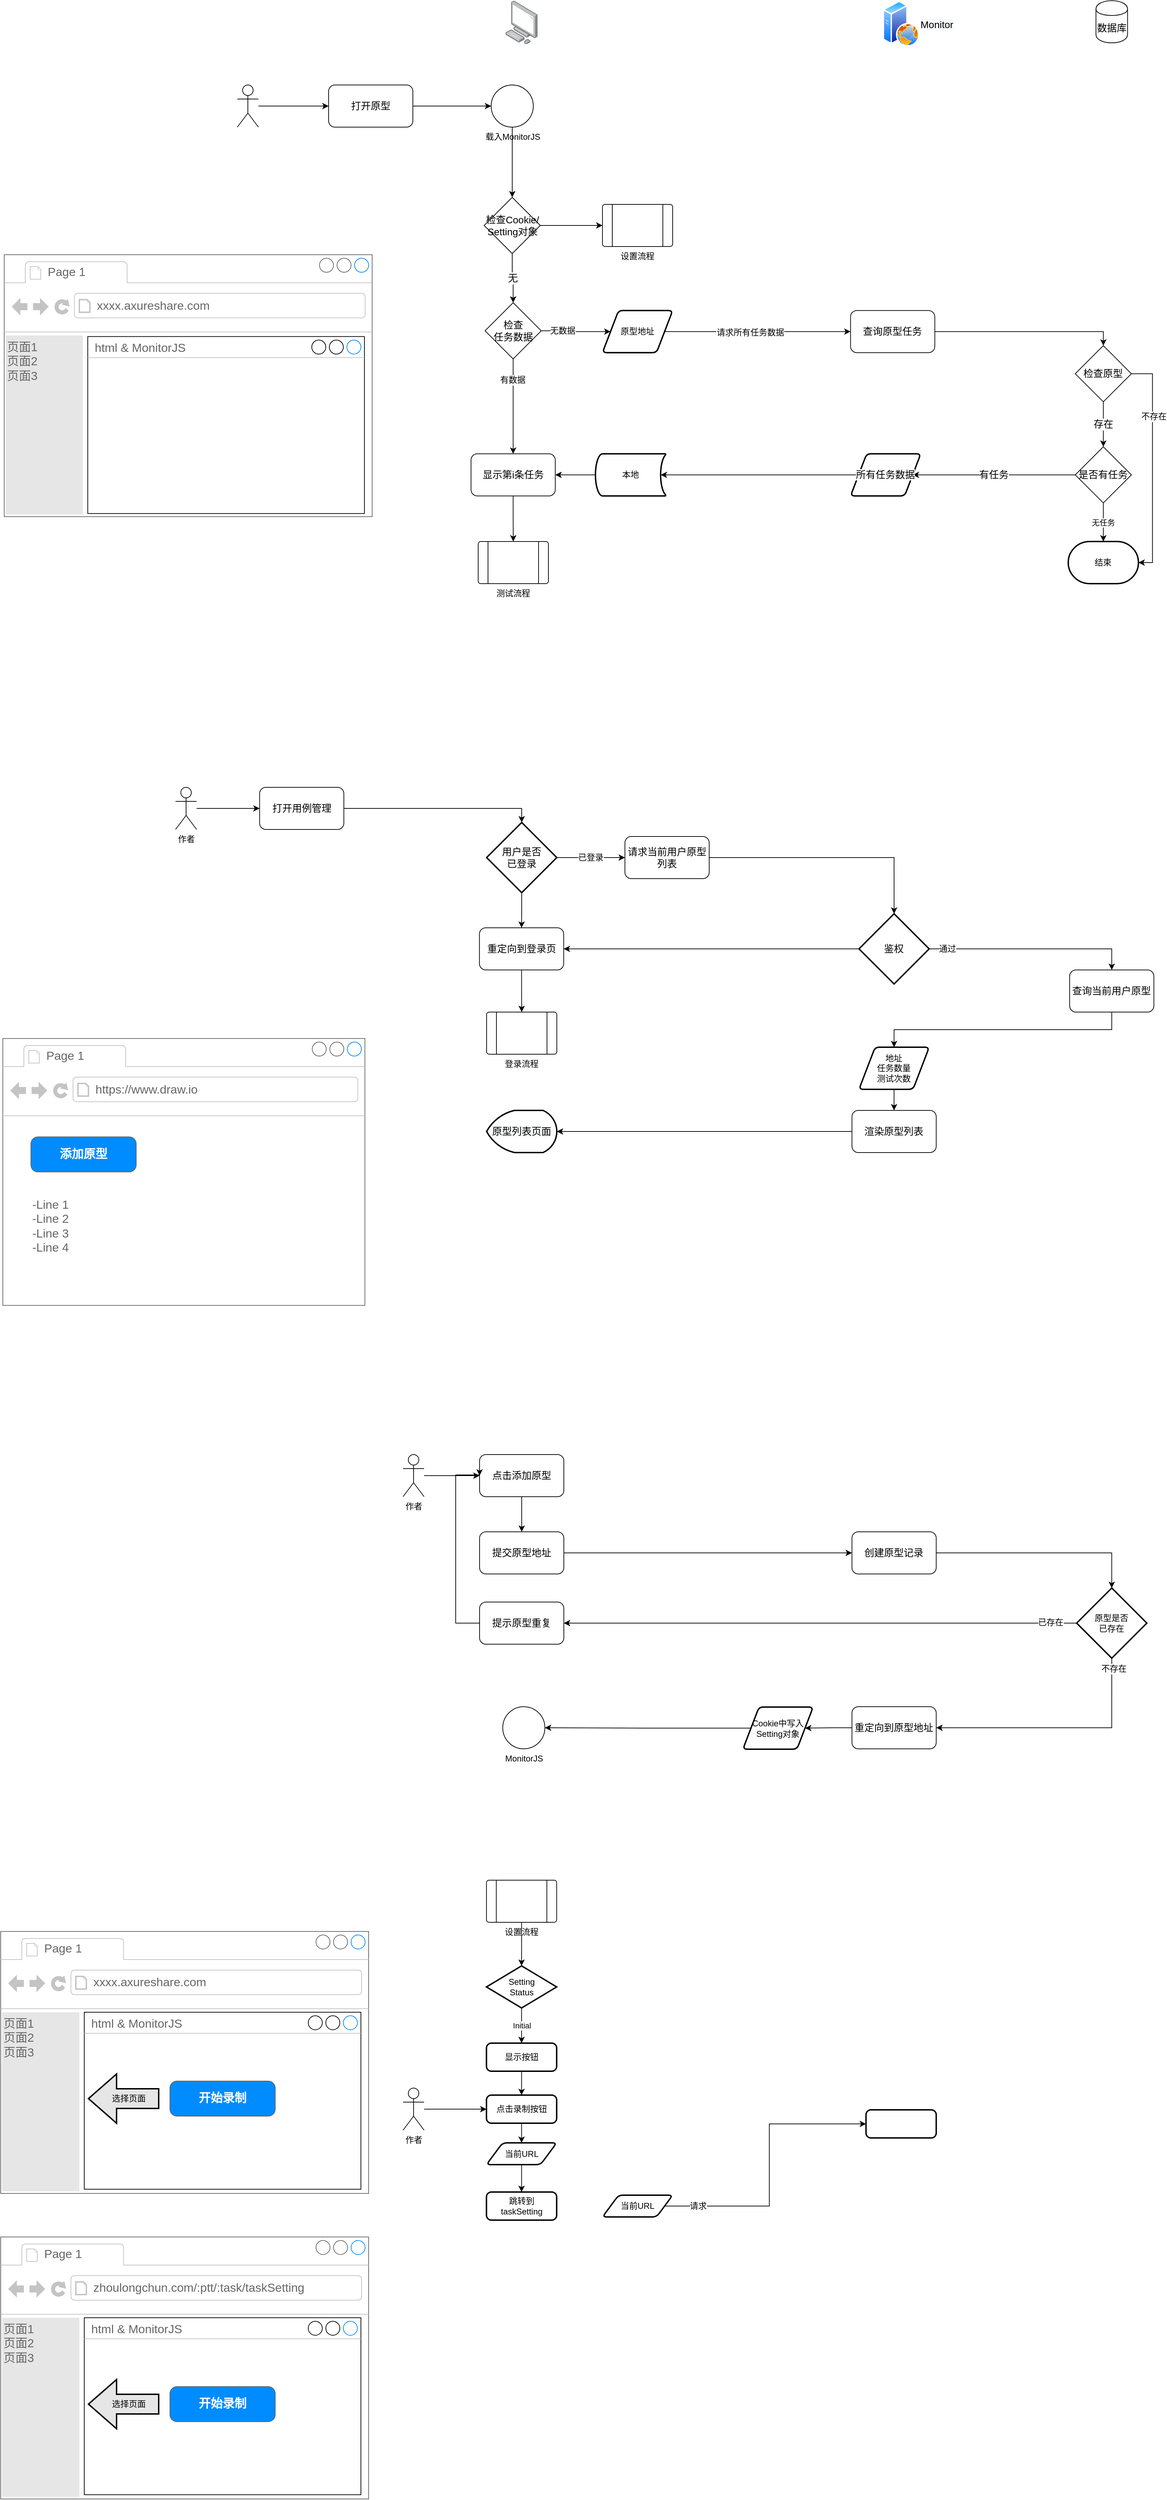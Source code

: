 <mxfile version="12.4.2" type="device" pages="1"><diagram id="C5RBs43oDa-KdzZeNtuy" name="Page-1"><mxGraphModel dx="2471" dy="1367" grid="0" gridSize="10" guides="1" tooltips="1" connect="1" arrows="1" fold="1" page="0" pageScale="1" pageWidth="827" pageHeight="1169" math="0" shadow="0"><root><mxCell id="WIyWlLk6GJQsqaUBKTNV-0"/><mxCell id="WIyWlLk6GJQsqaUBKTNV-1" parent="WIyWlLk6GJQsqaUBKTNV-0"/><mxCell id="ha692Ad3BDW9VeAkZd-o-27" value="无" style="edgeStyle=orthogonalEdgeStyle;rounded=0;orthogonalLoop=1;jettySize=auto;html=1;fontSize=14;verticalAlign=middle;exitX=0.5;exitY=1;exitDx=0;exitDy=0;entryX=0.5;entryY=0;entryDx=0;entryDy=0;" parent="WIyWlLk6GJQsqaUBKTNV-1" source="iFnzxoh912254irk8_Jz-30" target="ha692Ad3BDW9VeAkZd-o-42" edge="1"><mxGeometry relative="1" as="geometry"><mxPoint x="268" y="23" as="sourcePoint"/><mxPoint x="448" y="40" as="targetPoint"/></mxGeometry></mxCell><mxCell id="ha692Ad3BDW9VeAkZd-o-4" value="&lt;span style=&quot;white-space: normal ; background-color: rgb(248 , 249 , 250)&quot;&gt;Monitor&lt;/span&gt;" style="aspect=fixed;perimeter=ellipsePerimeter;html=1;align=left;shadow=0;dashed=0;spacingTop=3;image;image=img/lib/active_directory/web_server.svg;fontSize=14;labelPosition=right;verticalLabelPosition=middle;verticalAlign=middle;" parent="WIyWlLk6GJQsqaUBKTNV-1" vertex="1"><mxGeometry x="737.33" y="-310" width="52" height="65" as="geometry"/></mxCell><mxCell id="pKIPVdCca8L_tUWAXEWJ-16" style="edgeStyle=orthogonalEdgeStyle;rounded=0;orthogonalLoop=1;jettySize=auto;html=1;entryX=0;entryY=0.5;entryDx=0;entryDy=0;" parent="WIyWlLk6GJQsqaUBKTNV-1" source="ha692Ad3BDW9VeAkZd-o-7" target="ha692Ad3BDW9VeAkZd-o-34" edge="1"><mxGeometry relative="1" as="geometry"/></mxCell><mxCell id="ha692Ad3BDW9VeAkZd-o-7" value="" style="shape=umlActor;verticalLabelPosition=middle;labelBackgroundColor=#ffffff;verticalAlign=middle;html=1;outlineConnect=0;fontSize=14;align=left;labelPosition=right;" parent="WIyWlLk6GJQsqaUBKTNV-1" vertex="1"><mxGeometry x="-182" y="-190" width="30" height="60" as="geometry"/></mxCell><mxCell id="ha692Ad3BDW9VeAkZd-o-9" value="" style="points=[];aspect=fixed;html=1;align=center;shadow=0;dashed=0;image;image=img/lib/allied_telesis/computer_and_terminals/Personal_Computer.svg;fontSize=14;" parent="WIyWlLk6GJQsqaUBKTNV-1" vertex="1"><mxGeometry x="200" y="-310" width="45.6" height="61.8" as="geometry"/></mxCell><mxCell id="ha692Ad3BDW9VeAkZd-o-34" value="打开原型" style="rounded=1;whiteSpace=wrap;html=1;fontSize=14;align=center;" parent="WIyWlLk6GJQsqaUBKTNV-1" vertex="1"><mxGeometry x="-52" y="-190" width="120" height="60" as="geometry"/></mxCell><mxCell id="ha692Ad3BDW9VeAkZd-o-39" value="数据库" style="shape=cylinder;whiteSpace=wrap;html=1;boundedLbl=1;backgroundOutline=1;fontSize=14;align=center;" parent="WIyWlLk6GJQsqaUBKTNV-1" vertex="1"><mxGeometry x="1040.83" y="-310" width="45" height="60" as="geometry"/></mxCell><mxCell id="ha692Ad3BDW9VeAkZd-o-43" style="edgeStyle=orthogonalEdgeStyle;rounded=0;orthogonalLoop=1;jettySize=auto;html=1;fontSize=14;entryX=0;entryY=0.5;entryDx=0;entryDy=0;" parent="WIyWlLk6GJQsqaUBKTNV-1" source="ha692Ad3BDW9VeAkZd-o-42" target="pKIPVdCca8L_tUWAXEWJ-33" edge="1"><mxGeometry relative="1" as="geometry"><mxPoint x="317.706" y="159.941" as="targetPoint"/></mxGeometry></mxCell><mxCell id="f4U-aHSmspJ2yvDxJjVy-3" value="无数据" style="text;html=1;align=center;verticalAlign=middle;resizable=0;points=[];labelBackgroundColor=#ffffff;" parent="ha692Ad3BDW9VeAkZd-o-43" vertex="1" connectable="0"><mxGeometry x="-0.888" y="3" relative="1" as="geometry"><mxPoint x="24.2" y="2.67" as="offset"/></mxGeometry></mxCell><mxCell id="ha692Ad3BDW9VeAkZd-o-62" style="edgeStyle=orthogonalEdgeStyle;rounded=0;orthogonalLoop=1;jettySize=auto;html=1;exitX=0.5;exitY=1;exitDx=0;exitDy=0;entryX=0.5;entryY=0;entryDx=0;entryDy=0;fontSize=14;" parent="WIyWlLk6GJQsqaUBKTNV-1" source="ha692Ad3BDW9VeAkZd-o-42" target="ha692Ad3BDW9VeAkZd-o-59" edge="1"><mxGeometry relative="1" as="geometry"/></mxCell><mxCell id="f4U-aHSmspJ2yvDxJjVy-4" value="有数据" style="text;html=1;align=center;verticalAlign=middle;resizable=0;points=[];labelBackgroundColor=#ffffff;" parent="ha692Ad3BDW9VeAkZd-o-62" vertex="1" connectable="0"><mxGeometry x="-0.862" y="-2" relative="1" as="geometry"><mxPoint x="1.15" y="20.12" as="offset"/></mxGeometry></mxCell><mxCell id="ha692Ad3BDW9VeAkZd-o-42" value="&lt;span style=&quot;white-space: normal&quot;&gt;检查&lt;br&gt;任务数据&lt;br&gt;&lt;/span&gt;" style="rhombus;whiteSpace=wrap;html=1;fontSize=14;align=center;" parent="WIyWlLk6GJQsqaUBKTNV-1" vertex="1"><mxGeometry x="170.8" y="120" width="80" height="80" as="geometry"/></mxCell><mxCell id="ha692Ad3BDW9VeAkZd-o-52" style="edgeStyle=orthogonalEdgeStyle;rounded=0;orthogonalLoop=1;jettySize=auto;html=1;entryX=0.5;entryY=0;entryDx=0;entryDy=0;fontSize=14;" parent="WIyWlLk6GJQsqaUBKTNV-1" source="ha692Ad3BDW9VeAkZd-o-45" target="ha692Ad3BDW9VeAkZd-o-49" edge="1"><mxGeometry relative="1" as="geometry"/></mxCell><mxCell id="ha692Ad3BDW9VeAkZd-o-45" value="查询原型任务" style="rounded=1;whiteSpace=wrap;html=1;fontSize=14;align=center;" parent="WIyWlLk6GJQsqaUBKTNV-1" vertex="1"><mxGeometry x="691.33" y="131.1" width="120" height="60" as="geometry"/></mxCell><mxCell id="ha692Ad3BDW9VeAkZd-o-53" value="存在" style="edgeStyle=orthogonalEdgeStyle;rounded=0;orthogonalLoop=1;jettySize=auto;html=1;exitX=0.5;exitY=1;exitDx=0;exitDy=0;entryX=0.5;entryY=0;entryDx=0;entryDy=0;fontSize=14;" parent="WIyWlLk6GJQsqaUBKTNV-1" source="ha692Ad3BDW9VeAkZd-o-49" target="ha692Ad3BDW9VeAkZd-o-50" edge="1"><mxGeometry relative="1" as="geometry"/></mxCell><mxCell id="fBS3rx0IFL2aga8KmdfZ-6" style="edgeStyle=orthogonalEdgeStyle;rounded=0;orthogonalLoop=1;jettySize=auto;html=1;entryX=1;entryY=0.5;entryDx=0;entryDy=0;entryPerimeter=0;exitX=1;exitY=0.5;exitDx=0;exitDy=0;" parent="WIyWlLk6GJQsqaUBKTNV-1" source="ha692Ad3BDW9VeAkZd-o-49" target="fBS3rx0IFL2aga8KmdfZ-5" edge="1"><mxGeometry relative="1" as="geometry"/></mxCell><mxCell id="iFnzxoh912254irk8_Jz-45" value="不存在" style="text;html=1;align=center;verticalAlign=middle;resizable=0;points=[];;labelBackgroundColor=#ffffff;" vertex="1" connectable="0" parent="fBS3rx0IFL2aga8KmdfZ-6"><mxGeometry x="-0.432" y="1" relative="1" as="geometry"><mxPoint as="offset"/></mxGeometry></mxCell><mxCell id="ha692Ad3BDW9VeAkZd-o-49" value="检查原型" style="rhombus;whiteSpace=wrap;html=1;fontSize=14;align=center;" parent="WIyWlLk6GJQsqaUBKTNV-1" vertex="1"><mxGeometry x="1011.33" y="181.1" width="80" height="80" as="geometry"/></mxCell><mxCell id="ha692Ad3BDW9VeAkZd-o-54" value="有任务" style="edgeStyle=orthogonalEdgeStyle;rounded=0;orthogonalLoop=1;jettySize=auto;html=1;exitX=0;exitY=0.5;exitDx=0;exitDy=0;fontSize=14;entryX=1;entryY=0.5;entryDx=0;entryDy=0;" parent="WIyWlLk6GJQsqaUBKTNV-1" source="ha692Ad3BDW9VeAkZd-o-50" target="f4U-aHSmspJ2yvDxJjVy-7" edge="1"><mxGeometry relative="1" as="geometry"><mxPoint x="308" y="300" as="targetPoint"/></mxGeometry></mxCell><mxCell id="fBS3rx0IFL2aga8KmdfZ-1" value="无任务" style="edgeStyle=orthogonalEdgeStyle;rounded=0;orthogonalLoop=1;jettySize=auto;html=1;exitX=0.5;exitY=1;exitDx=0;exitDy=0;entryX=0.5;entryY=0;entryDx=0;entryDy=0;entryPerimeter=0;" parent="WIyWlLk6GJQsqaUBKTNV-1" source="ha692Ad3BDW9VeAkZd-o-50" target="fBS3rx0IFL2aga8KmdfZ-5" edge="1"><mxGeometry relative="1" as="geometry"><mxPoint x="1041.33" y="500" as="targetPoint"/></mxGeometry></mxCell><mxCell id="ha692Ad3BDW9VeAkZd-o-50" value="是否有任务" style="rhombus;whiteSpace=wrap;html=1;fontSize=14;align=center;" parent="WIyWlLk6GJQsqaUBKTNV-1" vertex="1"><mxGeometry x="1011.33" y="325.1" width="80" height="80" as="geometry"/></mxCell><mxCell id="ha692Ad3BDW9VeAkZd-o-63" style="edgeStyle=orthogonalEdgeStyle;rounded=0;orthogonalLoop=1;jettySize=auto;html=1;entryX=1;entryY=0.5;entryDx=0;entryDy=0;fontSize=14;exitX=0;exitY=0.5;exitDx=0;exitDy=0;exitPerimeter=0;" parent="WIyWlLk6GJQsqaUBKTNV-1" source="onLGL_vs-H9XNe-iX79h-8" target="ha692Ad3BDW9VeAkZd-o-59" edge="1"><mxGeometry relative="1" as="geometry"><mxPoint x="318" y="365" as="sourcePoint"/></mxGeometry></mxCell><mxCell id="f4U-aHSmspJ2yvDxJjVy-14" style="edgeStyle=orthogonalEdgeStyle;rounded=0;orthogonalLoop=1;jettySize=auto;html=1;exitX=0.5;exitY=1;exitDx=0;exitDy=0;entryX=0.5;entryY=0;entryDx=0;entryDy=0;" parent="WIyWlLk6GJQsqaUBKTNV-1" source="ha692Ad3BDW9VeAkZd-o-59" target="f4U-aHSmspJ2yvDxJjVy-13" edge="1"><mxGeometry relative="1" as="geometry"/></mxCell><mxCell id="ha692Ad3BDW9VeAkZd-o-59" value="显示第i条任务" style="rounded=1;whiteSpace=wrap;html=1;fontSize=14;align=center;" parent="WIyWlLk6GJQsqaUBKTNV-1" vertex="1"><mxGeometry x="150.8" y="335.1" width="120" height="60" as="geometry"/></mxCell><mxCell id="f4U-aHSmspJ2yvDxJjVy-9" style="edgeStyle=orthogonalEdgeStyle;rounded=0;orthogonalLoop=1;jettySize=auto;html=1;exitX=0;exitY=0.5;exitDx=0;exitDy=0;entryX=0.93;entryY=0.5;entryDx=0;entryDy=0;entryPerimeter=0;" parent="WIyWlLk6GJQsqaUBKTNV-1" source="f4U-aHSmspJ2yvDxJjVy-7" target="onLGL_vs-H9XNe-iX79h-8" edge="1"><mxGeometry relative="1" as="geometry"/></mxCell><mxCell id="f4U-aHSmspJ2yvDxJjVy-7" value="&lt;span style=&quot;font-size: 14px ; background-color: rgb(255 , 255 , 255)&quot;&gt;所有任务数据&lt;/span&gt;" style="shape=parallelogram;html=1;strokeWidth=2;perimeter=parallelogramPerimeter;whiteSpace=wrap;rounded=1;arcSize=12;size=0.23;" parent="WIyWlLk6GJQsqaUBKTNV-1" vertex="1"><mxGeometry x="691.33" y="335.1" width="100" height="60" as="geometry"/></mxCell><mxCell id="pKIPVdCca8L_tUWAXEWJ-22" style="edgeStyle=orthogonalEdgeStyle;rounded=0;orthogonalLoop=1;jettySize=auto;html=1;entryX=0.5;entryY=0;entryDx=0;entryDy=0;entryPerimeter=0;" parent="WIyWlLk6GJQsqaUBKTNV-1" source="f4U-aHSmspJ2yvDxJjVy-10" target="pKIPVdCca8L_tUWAXEWJ-21" edge="1"><mxGeometry relative="1" as="geometry"/></mxCell><mxCell id="f4U-aHSmspJ2yvDxJjVy-10" value="打开用例管理" style="rounded=1;whiteSpace=wrap;html=1;fontSize=14;align=center;" parent="WIyWlLk6GJQsqaUBKTNV-1" vertex="1"><mxGeometry x="-150.29" y="810" width="120" height="60" as="geometry"/></mxCell><mxCell id="f4U-aHSmspJ2yvDxJjVy-13" value="测试流程" style="verticalLabelPosition=bottom;verticalAlign=top;html=1;shape=process;whiteSpace=wrap;rounded=1;size=0.14;arcSize=6;" parent="WIyWlLk6GJQsqaUBKTNV-1" vertex="1"><mxGeometry x="161" y="460" width="100" height="60" as="geometry"/></mxCell><mxCell id="f4U-aHSmspJ2yvDxJjVy-29" style="edgeStyle=orthogonalEdgeStyle;rounded=0;orthogonalLoop=1;jettySize=auto;html=1;exitX=0.5;exitY=1;exitDx=0;exitDy=0;" parent="WIyWlLk6GJQsqaUBKTNV-1" source="f4U-aHSmspJ2yvDxJjVy-25" target="pKIPVdCca8L_tUWAXEWJ-31" edge="1"><mxGeometry relative="1" as="geometry"><mxPoint x="310" y="1210" as="targetPoint"/></mxGeometry></mxCell><mxCell id="f4U-aHSmspJ2yvDxJjVy-25" value="查询当前用户原型" style="rounded=1;whiteSpace=wrap;html=1;fontSize=14;align=center;" parent="WIyWlLk6GJQsqaUBKTNV-1" vertex="1"><mxGeometry x="1003.33" y="1070" width="120" height="60" as="geometry"/></mxCell><mxCell id="onLGL_vs-H9XNe-iX79h-9" style="edgeStyle=orthogonalEdgeStyle;rounded=0;orthogonalLoop=1;jettySize=auto;html=1;exitX=0.5;exitY=1;exitDx=0;exitDy=0;entryX=0.5;entryY=0;entryDx=0;entryDy=0;" parent="WIyWlLk6GJQsqaUBKTNV-1" source="f4U-aHSmspJ2yvDxJjVy-33" target="fBS3rx0IFL2aga8KmdfZ-8" edge="1"><mxGeometry relative="1" as="geometry"/></mxCell><mxCell id="f4U-aHSmspJ2yvDxJjVy-33" value="点击添加原型" style="rounded=1;whiteSpace=wrap;html=1;fontSize=14;align=center;" parent="WIyWlLk6GJQsqaUBKTNV-1" vertex="1"><mxGeometry x="163" y="1760" width="120" height="60" as="geometry"/></mxCell><mxCell id="fBS3rx0IFL2aga8KmdfZ-5" value="结束" style="strokeWidth=2;html=1;shape=mxgraph.flowchart.terminator;whiteSpace=wrap;" parent="WIyWlLk6GJQsqaUBKTNV-1" vertex="1"><mxGeometry x="1001.33" y="460" width="100" height="60" as="geometry"/></mxCell><mxCell id="onLGL_vs-H9XNe-iX79h-5" style="edgeStyle=orthogonalEdgeStyle;rounded=0;orthogonalLoop=1;jettySize=auto;html=1;exitX=1;exitY=0.5;exitDx=0;exitDy=0;entryX=0;entryY=0.5;entryDx=0;entryDy=0;" parent="WIyWlLk6GJQsqaUBKTNV-1" source="fBS3rx0IFL2aga8KmdfZ-8" target="onLGL_vs-H9XNe-iX79h-0" edge="1"><mxGeometry relative="1" as="geometry"/></mxCell><mxCell id="fBS3rx0IFL2aga8KmdfZ-8" value="提交原型地址" style="rounded=1;whiteSpace=wrap;html=1;fontSize=14;align=center;" parent="WIyWlLk6GJQsqaUBKTNV-1" vertex="1"><mxGeometry x="163.0" y="1870" width="120" height="60" as="geometry"/></mxCell><mxCell id="fBS3rx0IFL2aga8KmdfZ-16" style="edgeStyle=orthogonalEdgeStyle;rounded=0;orthogonalLoop=1;jettySize=auto;html=1;exitX=1;exitY=0.5;exitDx=0;exitDy=0;exitPerimeter=0;entryX=0.5;entryY=0;entryDx=0;entryDy=0;" parent="WIyWlLk6GJQsqaUBKTNV-1" source="fBS3rx0IFL2aga8KmdfZ-12" target="f4U-aHSmspJ2yvDxJjVy-25" edge="1"><mxGeometry relative="1" as="geometry"/></mxCell><mxCell id="wMg9EtpL3d8pkcXZaLs--2" value="通过" style="text;html=1;align=center;verticalAlign=middle;resizable=0;points=[];labelBackgroundColor=#ffffff;" parent="fBS3rx0IFL2aga8KmdfZ-16" vertex="1" connectable="0"><mxGeometry x="-0.824" relative="1" as="geometry"><mxPoint as="offset"/></mxGeometry></mxCell><mxCell id="pKIPVdCca8L_tUWAXEWJ-27" style="edgeStyle=orthogonalEdgeStyle;rounded=0;orthogonalLoop=1;jettySize=auto;html=1;entryX=1;entryY=0.5;entryDx=0;entryDy=0;" parent="WIyWlLk6GJQsqaUBKTNV-1" source="fBS3rx0IFL2aga8KmdfZ-12" target="Lr8koPdXjLGiwVd777_s-1" edge="1"><mxGeometry relative="1" as="geometry"/></mxCell><mxCell id="fBS3rx0IFL2aga8KmdfZ-12" value="&lt;span style=&quot;font-size: 14px ; white-space: normal&quot;&gt;鉴权&lt;/span&gt;" style="strokeWidth=2;html=1;shape=mxgraph.flowchart.decision;whiteSpace=wrap;" parent="WIyWlLk6GJQsqaUBKTNV-1" vertex="1"><mxGeometry x="703.33" y="990" width="100" height="100" as="geometry"/></mxCell><mxCell id="fBS3rx0IFL2aga8KmdfZ-17" value="登录流程" style="verticalLabelPosition=bottom;verticalAlign=top;html=1;shape=process;whiteSpace=wrap;rounded=1;size=0.14;arcSize=6;" parent="WIyWlLk6GJQsqaUBKTNV-1" vertex="1"><mxGeometry x="173" y="1130" width="100" height="60" as="geometry"/></mxCell><mxCell id="Lr8koPdXjLGiwVd777_s-0" style="edgeStyle=orthogonalEdgeStyle;rounded=0;orthogonalLoop=1;jettySize=auto;html=1;exitX=0;exitY=0.5;exitDx=0;exitDy=0;entryX=1;entryY=0.5;entryDx=0;entryDy=0;entryPerimeter=0;" parent="WIyWlLk6GJQsqaUBKTNV-1" source="pKIPVdCca8L_tUWAXEWJ-30" target="pKIPVdCca8L_tUWAXEWJ-29" edge="1"><mxGeometry relative="1" as="geometry"/></mxCell><mxCell id="Lr8koPdXjLGiwVd777_s-2" style="edgeStyle=orthogonalEdgeStyle;rounded=0;orthogonalLoop=1;jettySize=auto;html=1;exitX=0.5;exitY=1;exitDx=0;exitDy=0;entryX=0.5;entryY=0;entryDx=0;entryDy=0;" parent="WIyWlLk6GJQsqaUBKTNV-1" source="Lr8koPdXjLGiwVd777_s-1" target="fBS3rx0IFL2aga8KmdfZ-17" edge="1"><mxGeometry relative="1" as="geometry"><mxPoint x="223.176" y="1070.529" as="targetPoint"/></mxGeometry></mxCell><mxCell id="Lr8koPdXjLGiwVd777_s-1" value="重定向到登录页" style="rounded=1;whiteSpace=wrap;html=1;fontSize=14;align=center;" parent="WIyWlLk6GJQsqaUBKTNV-1" vertex="1"><mxGeometry x="162.8" y="1010" width="120" height="60" as="geometry"/></mxCell><mxCell id="Lr8koPdXjLGiwVd777_s-4" style="edgeStyle=orthogonalEdgeStyle;rounded=0;orthogonalLoop=1;jettySize=auto;html=1;entryX=0;entryY=0.5;entryDx=0;entryDy=0;" parent="WIyWlLk6GJQsqaUBKTNV-1" source="Lr8koPdXjLGiwVd777_s-3" target="f4U-aHSmspJ2yvDxJjVy-10" edge="1"><mxGeometry relative="1" as="geometry"/></mxCell><mxCell id="Lr8koPdXjLGiwVd777_s-3" value="作者" style="shape=umlActor;verticalLabelPosition=bottom;labelBackgroundColor=#ffffff;verticalAlign=top;html=1;outlineConnect=0;" parent="WIyWlLk6GJQsqaUBKTNV-1" vertex="1"><mxGeometry x="-270" y="810" width="30" height="60" as="geometry"/></mxCell><mxCell id="Lr8koPdXjLGiwVd777_s-6" style="edgeStyle=orthogonalEdgeStyle;rounded=0;orthogonalLoop=1;jettySize=auto;html=1;entryX=0;entryY=0.5;entryDx=0;entryDy=0;" parent="WIyWlLk6GJQsqaUBKTNV-1" source="Lr8koPdXjLGiwVd777_s-5" target="f4U-aHSmspJ2yvDxJjVy-33" edge="1"><mxGeometry relative="1" as="geometry"/></mxCell><mxCell id="Lr8koPdXjLGiwVd777_s-5" value="作者" style="shape=umlActor;verticalLabelPosition=bottom;labelBackgroundColor=#ffffff;verticalAlign=top;html=1;outlineConnect=0;" parent="WIyWlLk6GJQsqaUBKTNV-1" vertex="1"><mxGeometry x="54" y="1760" width="30" height="60" as="geometry"/></mxCell><mxCell id="onLGL_vs-H9XNe-iX79h-4" style="edgeStyle=orthogonalEdgeStyle;rounded=0;orthogonalLoop=1;jettySize=auto;html=1;" parent="WIyWlLk6GJQsqaUBKTNV-1" source="onLGL_vs-H9XNe-iX79h-0" target="onLGL_vs-H9XNe-iX79h-3" edge="1"><mxGeometry relative="1" as="geometry"/></mxCell><mxCell id="onLGL_vs-H9XNe-iX79h-0" value="创建原型记录" style="rounded=1;whiteSpace=wrap;html=1;fontSize=14;align=center;" parent="WIyWlLk6GJQsqaUBKTNV-1" vertex="1"><mxGeometry x="693.33" y="1870" width="120" height="60" as="geometry"/></mxCell><mxCell id="pKIPVdCca8L_tUWAXEWJ-7" style="edgeStyle=orthogonalEdgeStyle;rounded=0;orthogonalLoop=1;jettySize=auto;html=1;entryX=1;entryY=0.5;entryDx=0;entryDy=0;entryPerimeter=0;" parent="WIyWlLk6GJQsqaUBKTNV-1" source="iFnzxoh912254irk8_Jz-49" target="iFnzxoh912254irk8_Jz-54" edge="1"><mxGeometry relative="1" as="geometry"><mxPoint x="262" y="2114" as="targetPoint"/></mxGeometry></mxCell><mxCell id="onLGL_vs-H9XNe-iX79h-1" value="重定向到原型地址" style="rounded=1;whiteSpace=wrap;html=1;fontSize=14;align=center;" parent="WIyWlLk6GJQsqaUBKTNV-1" vertex="1"><mxGeometry x="693.33" y="2119" width="120" height="60" as="geometry"/></mxCell><mxCell id="onLGL_vs-H9XNe-iX79h-10" style="edgeStyle=orthogonalEdgeStyle;rounded=0;orthogonalLoop=1;jettySize=auto;html=1;exitX=0.5;exitY=1;exitDx=0;exitDy=0;exitPerimeter=0;entryX=1;entryY=0.5;entryDx=0;entryDy=0;" parent="WIyWlLk6GJQsqaUBKTNV-1" source="onLGL_vs-H9XNe-iX79h-3" target="onLGL_vs-H9XNe-iX79h-1" edge="1"><mxGeometry relative="1" as="geometry"/></mxCell><mxCell id="iFnzxoh912254irk8_Jz-65" value="不存在" style="text;html=1;align=center;verticalAlign=middle;resizable=0;points=[];;labelBackgroundColor=#ffffff;" vertex="1" connectable="0" parent="onLGL_vs-H9XNe-iX79h-10"><mxGeometry x="-0.916" y="2" relative="1" as="geometry"><mxPoint as="offset"/></mxGeometry></mxCell><mxCell id="onLGL_vs-H9XNe-iX79h-11" style="edgeStyle=orthogonalEdgeStyle;rounded=0;orthogonalLoop=1;jettySize=auto;html=1;exitX=0;exitY=0.5;exitDx=0;exitDy=0;exitPerimeter=0;entryX=1;entryY=0.5;entryDx=0;entryDy=0;" parent="WIyWlLk6GJQsqaUBKTNV-1" source="onLGL_vs-H9XNe-iX79h-3" target="pKIPVdCca8L_tUWAXEWJ-0" edge="1"><mxGeometry relative="1" as="geometry"><mxPoint x="360" y="2050" as="targetPoint"/></mxGeometry></mxCell><mxCell id="iFnzxoh912254irk8_Jz-63" value="已存在" style="text;html=1;align=center;verticalAlign=middle;resizable=0;points=[];;labelBackgroundColor=#ffffff;" vertex="1" connectable="0" parent="onLGL_vs-H9XNe-iX79h-11"><mxGeometry x="-0.67" y="2" relative="1" as="geometry"><mxPoint x="83" y="-3" as="offset"/></mxGeometry></mxCell><mxCell id="onLGL_vs-H9XNe-iX79h-3" value="原型是否&lt;br&gt;已存在" style="strokeWidth=2;html=1;shape=mxgraph.flowchart.decision;whiteSpace=wrap;" parent="WIyWlLk6GJQsqaUBKTNV-1" vertex="1"><mxGeometry x="1013.33" y="1950" width="100" height="100" as="geometry"/></mxCell><mxCell id="onLGL_vs-H9XNe-iX79h-8" value="本地" style="strokeWidth=2;html=1;shape=mxgraph.flowchart.stored_data;whiteSpace=wrap;" parent="WIyWlLk6GJQsqaUBKTNV-1" vertex="1"><mxGeometry x="328" y="335.1" width="100" height="60" as="geometry"/></mxCell><mxCell id="iFnzxoh912254irk8_Jz-67" style="edgeStyle=orthogonalEdgeStyle;rounded=0;orthogonalLoop=1;jettySize=auto;html=1;entryX=0;entryY=0.5;entryDx=0;entryDy=0;" edge="1" parent="WIyWlLk6GJQsqaUBKTNV-1" source="pKIPVdCca8L_tUWAXEWJ-0" target="f4U-aHSmspJ2yvDxJjVy-33"><mxGeometry relative="1" as="geometry"><Array as="points"><mxPoint x="129" y="2000"/><mxPoint x="129" y="1789"/></Array></mxGeometry></mxCell><mxCell id="pKIPVdCca8L_tUWAXEWJ-0" value="提示原型重复" style="rounded=1;whiteSpace=wrap;html=1;fontSize=14;align=center;" parent="WIyWlLk6GJQsqaUBKTNV-1" vertex="1"><mxGeometry x="163" y="1970" width="120" height="60" as="geometry"/></mxCell><mxCell id="pKIPVdCca8L_tUWAXEWJ-26" style="edgeStyle=orthogonalEdgeStyle;rounded=0;orthogonalLoop=1;jettySize=auto;html=1;exitX=1;exitY=0.5;exitDx=0;exitDy=0;entryX=0.5;entryY=0;entryDx=0;entryDy=0;entryPerimeter=0;" parent="WIyWlLk6GJQsqaUBKTNV-1" source="pKIPVdCca8L_tUWAXEWJ-17" target="fBS3rx0IFL2aga8KmdfZ-12" edge="1"><mxGeometry relative="1" as="geometry"/></mxCell><mxCell id="pKIPVdCca8L_tUWAXEWJ-17" value="请求当前用户原型列表" style="rounded=1;whiteSpace=wrap;html=1;fontSize=14;align=center;" parent="WIyWlLk6GJQsqaUBKTNV-1" vertex="1"><mxGeometry x="370" y="880" width="120" height="60" as="geometry"/></mxCell><mxCell id="pKIPVdCca8L_tUWAXEWJ-23" style="edgeStyle=orthogonalEdgeStyle;rounded=0;orthogonalLoop=1;jettySize=auto;html=1;exitX=1;exitY=0.5;exitDx=0;exitDy=0;exitPerimeter=0;entryX=0;entryY=0.5;entryDx=0;entryDy=0;" parent="WIyWlLk6GJQsqaUBKTNV-1" source="pKIPVdCca8L_tUWAXEWJ-21" target="pKIPVdCca8L_tUWAXEWJ-17" edge="1"><mxGeometry relative="1" as="geometry"/></mxCell><mxCell id="pKIPVdCca8L_tUWAXEWJ-24" value="已登录" style="text;html=1;align=center;verticalAlign=middle;resizable=0;points=[];labelBackgroundColor=#ffffff;" parent="pKIPVdCca8L_tUWAXEWJ-23" vertex="1" connectable="0"><mxGeometry x="0.171" relative="1" as="geometry"><mxPoint x="-9.71" y="-0.53" as="offset"/></mxGeometry></mxCell><mxCell id="pKIPVdCca8L_tUWAXEWJ-25" style="edgeStyle=orthogonalEdgeStyle;rounded=0;orthogonalLoop=1;jettySize=auto;html=1;exitX=0.5;exitY=1;exitDx=0;exitDy=0;exitPerimeter=0;entryX=0.5;entryY=0;entryDx=0;entryDy=0;" parent="WIyWlLk6GJQsqaUBKTNV-1" source="pKIPVdCca8L_tUWAXEWJ-21" target="Lr8koPdXjLGiwVd777_s-1" edge="1"><mxGeometry relative="1" as="geometry"/></mxCell><mxCell id="pKIPVdCca8L_tUWAXEWJ-21" value="&lt;span style=&quot;font-size: 14px ; white-space: normal&quot;&gt;用户是否&lt;br&gt;已登录&lt;/span&gt;" style="strokeWidth=2;html=1;shape=mxgraph.flowchart.decision;whiteSpace=wrap;" parent="WIyWlLk6GJQsqaUBKTNV-1" vertex="1"><mxGeometry x="173" y="860" width="100" height="100" as="geometry"/></mxCell><mxCell id="pKIPVdCca8L_tUWAXEWJ-29" value="&lt;span style=&quot;font-size: 14px ; white-space: normal ; background-color: rgb(248 , 249 , 250)&quot;&gt;原型列表页面&lt;/span&gt;" style="strokeWidth=2;html=1;shape=mxgraph.flowchart.display;whiteSpace=wrap;rotation=0;" parent="WIyWlLk6GJQsqaUBKTNV-1" vertex="1"><mxGeometry x="173" y="1270" width="100" height="60" as="geometry"/></mxCell><mxCell id="pKIPVdCca8L_tUWAXEWJ-30" value="渲染原型列表" style="rounded=1;whiteSpace=wrap;html=1;fontSize=14;align=center;" parent="WIyWlLk6GJQsqaUBKTNV-1" vertex="1"><mxGeometry x="693.33" y="1270" width="120" height="60" as="geometry"/></mxCell><mxCell id="pKIPVdCca8L_tUWAXEWJ-32" value="" style="edgeStyle=orthogonalEdgeStyle;rounded=0;orthogonalLoop=1;jettySize=auto;html=1;" parent="WIyWlLk6GJQsqaUBKTNV-1" source="pKIPVdCca8L_tUWAXEWJ-31" target="pKIPVdCca8L_tUWAXEWJ-30" edge="1"><mxGeometry relative="1" as="geometry"/></mxCell><mxCell id="pKIPVdCca8L_tUWAXEWJ-31" value="地址&lt;br&gt;任务数量&lt;br&gt;测试次数" style="shape=parallelogram;html=1;strokeWidth=2;perimeter=parallelogramPerimeter;whiteSpace=wrap;rounded=1;arcSize=12;size=0.23;" parent="WIyWlLk6GJQsqaUBKTNV-1" vertex="1"><mxGeometry x="703.33" y="1180" width="100" height="60" as="geometry"/></mxCell><mxCell id="pKIPVdCca8L_tUWAXEWJ-35" style="edgeStyle=orthogonalEdgeStyle;rounded=0;orthogonalLoop=1;jettySize=auto;html=1;entryX=0;entryY=0.5;entryDx=0;entryDy=0;" parent="WIyWlLk6GJQsqaUBKTNV-1" source="pKIPVdCca8L_tUWAXEWJ-33" target="ha692Ad3BDW9VeAkZd-o-45" edge="1"><mxGeometry relative="1" as="geometry"/></mxCell><mxCell id="pKIPVdCca8L_tUWAXEWJ-36" value="请求所有任务数据" style="text;align=center;verticalAlign=middle;resizable=0;points=[];labelBackgroundColor=#ffffff;" parent="pKIPVdCca8L_tUWAXEWJ-35" vertex="1" connectable="0"><mxGeometry x="-0.446" y="1" relative="1" as="geometry"><mxPoint x="48.46" y="1.1" as="offset"/></mxGeometry></mxCell><mxCell id="pKIPVdCca8L_tUWAXEWJ-33" value="原型地址" style="shape=parallelogram;html=1;strokeWidth=2;perimeter=parallelogramPerimeter;whiteSpace=wrap;rounded=1;arcSize=12;size=0.23;" parent="WIyWlLk6GJQsqaUBKTNV-1" vertex="1"><mxGeometry x="338" y="131.1" width="100" height="60" as="geometry"/></mxCell><mxCell id="iFnzxoh912254irk8_Jz-0" value="" style="strokeWidth=1;shadow=0;dashed=0;align=center;html=1;shape=mxgraph.mockup.containers.browserWindow;rSize=0;strokeColor=#666666;strokeColor2=#008cff;strokeColor3=#c4c4c4;mainText=,;recursiveResize=0;" vertex="1" parent="WIyWlLk6GJQsqaUBKTNV-1"><mxGeometry x="-519" y="2439" width="524" height="373" as="geometry"/></mxCell><mxCell id="iFnzxoh912254irk8_Jz-1" value="Page 1" style="strokeWidth=1;shadow=0;dashed=0;align=center;html=1;shape=mxgraph.mockup.containers.anchor;fontSize=17;fontColor=#666666;align=left;" vertex="1" parent="iFnzxoh912254irk8_Jz-0"><mxGeometry x="60" y="12" width="110" height="26" as="geometry"/></mxCell><mxCell id="iFnzxoh912254irk8_Jz-2" value="xxxx.axureshare.com" style="strokeWidth=1;shadow=0;dashed=0;align=center;html=1;shape=mxgraph.mockup.containers.anchor;rSize=0;fontSize=17;fontColor=#666666;align=left;" vertex="1" parent="iFnzxoh912254irk8_Jz-0"><mxGeometry x="130" y="60" width="248" height="25.79" as="geometry"/></mxCell><mxCell id="iFnzxoh912254irk8_Jz-8" value="页面1&lt;br&gt;页面2&lt;br&gt;页面3" style="strokeWidth=1;shadow=0;dashed=0;align=center;html=1;shape=mxgraph.mockup.text.bulletedList;textColor=#666666;mainText=,,,,;textSize=17;bulletStyle=none;strokeColor=none;fillColor=#E6E6E6;align=left;verticalAlign=top;fontSize=17;fontColor=#666666;" vertex="1" parent="iFnzxoh912254irk8_Jz-0"><mxGeometry x="2" y="115" width="110" height="255" as="geometry"/></mxCell><mxCell id="iFnzxoh912254irk8_Jz-68" value="html &amp;amp; MonitorJS" style="strokeWidth=1;shadow=0;dashed=0;align=center;html=1;shape=mxgraph.mockup.containers.window;align=left;verticalAlign=top;spacingLeft=8;strokeColor2=#008cff;strokeColor3=#c4c4c4;fontColor=#666666;mainText=;fontSize=17;labelBackgroundColor=none;fillColor=#FFFFFF;" vertex="1" parent="iFnzxoh912254irk8_Jz-0"><mxGeometry x="119" y="115" width="394" height="252" as="geometry"/></mxCell><mxCell id="iFnzxoh912254irk8_Jz-12" value="" style="verticalLabelPosition=bottom;verticalAlign=top;html=1;strokeWidth=2;shape=mxgraph.arrows2.arrow;dy=0.6;dx=40;notch=0;fillColor=#E6E6E6;rotation=-180;" vertex="1" parent="iFnzxoh912254irk8_Jz-0"><mxGeometry x="125" y="203" width="100" height="70" as="geometry"/></mxCell><mxCell id="iFnzxoh912254irk8_Jz-69" value="开始录制" style="strokeWidth=1;shadow=0;dashed=0;align=center;html=1;shape=mxgraph.mockup.buttons.button;strokeColor=#666666;fontColor=#ffffff;mainText=;buttonStyle=round;fontSize=17;fontStyle=1;fillColor=#008cff;whiteSpace=wrap;" vertex="1" parent="iFnzxoh912254irk8_Jz-0"><mxGeometry x="241" y="213" width="150" height="50" as="geometry"/></mxCell><mxCell id="iFnzxoh912254irk8_Jz-87" value="选择页面" style="text;html=1;align=center;verticalAlign=middle;resizable=0;points=[];;autosize=1;" vertex="1" parent="iFnzxoh912254irk8_Jz-0"><mxGeometry x="153" y="229" width="58" height="18" as="geometry"/></mxCell><mxCell id="iFnzxoh912254irk8_Jz-16" value="" style="strokeWidth=1;shadow=0;dashed=0;align=center;html=1;shape=mxgraph.mockup.containers.browserWindow;rSize=0;strokeColor=#666666;strokeColor2=#008cff;strokeColor3=#c4c4c4;mainText=,;recursiveResize=0;fillColor=#FFFFFF;" vertex="1" parent="WIyWlLk6GJQsqaUBKTNV-1"><mxGeometry x="-516" y="1167.67" width="515.67" height="380" as="geometry"/></mxCell><mxCell id="iFnzxoh912254irk8_Jz-17" value="Page 1" style="strokeWidth=1;shadow=0;dashed=0;align=center;html=1;shape=mxgraph.mockup.containers.anchor;fontSize=17;fontColor=#666666;align=left;" vertex="1" parent="iFnzxoh912254irk8_Jz-16"><mxGeometry x="60" y="12" width="110" height="26" as="geometry"/></mxCell><mxCell id="iFnzxoh912254irk8_Jz-18" value="https://www.draw.io" style="strokeWidth=1;shadow=0;dashed=0;align=center;html=1;shape=mxgraph.mockup.containers.anchor;rSize=0;fontSize=17;fontColor=#666666;align=left;" vertex="1" parent="iFnzxoh912254irk8_Jz-16"><mxGeometry x="130" y="60" width="250" height="26" as="geometry"/></mxCell><mxCell id="iFnzxoh912254irk8_Jz-19" value="添加原型" style="strokeWidth=1;shadow=0;dashed=0;align=center;html=1;shape=mxgraph.mockup.buttons.button;strokeColor=#666666;fontColor=#ffffff;mainText=;buttonStyle=round;fontSize=17;fontStyle=1;fillColor=#008cff;whiteSpace=wrap;" vertex="1" parent="iFnzxoh912254irk8_Jz-16"><mxGeometry x="40" y="140" width="150" height="50" as="geometry"/></mxCell><mxCell id="iFnzxoh912254irk8_Jz-20" value="-Line 1&#10;-Line 2&#10;-Line 3&#10;-Line 4" style="strokeWidth=1;shadow=0;dashed=0;align=center;html=1;shape=mxgraph.mockup.text.bulletedList;textColor=#666666;mainText=,,,,;textSize=17;bulletStyle=none;strokeColor=none;fillColor=none;align=left;verticalAlign=top;fontSize=17;fontColor=#666666;" vertex="1" parent="iFnzxoh912254irk8_Jz-16"><mxGeometry x="40" y="220" width="150" height="135" as="geometry"/></mxCell><mxCell id="iFnzxoh912254irk8_Jz-30" value="检查Cookie/&lt;br&gt;Setting对象" style="rhombus;whiteSpace=wrap;html=1;fontSize=14;align=center;" vertex="1" parent="WIyWlLk6GJQsqaUBKTNV-1"><mxGeometry x="169.5" y="-30" width="80" height="80" as="geometry"/></mxCell><mxCell id="iFnzxoh912254irk8_Jz-31" style="edgeStyle=orthogonalEdgeStyle;rounded=0;orthogonalLoop=1;jettySize=auto;html=1;fontSize=14;verticalAlign=middle;exitX=0.5;exitY=1;exitDx=0;exitDy=0;entryX=0.5;entryY=0;entryDx=0;entryDy=0;exitPerimeter=0;" edge="1" parent="WIyWlLk6GJQsqaUBKTNV-1" source="iFnzxoh912254irk8_Jz-46" target="iFnzxoh912254irk8_Jz-30"><mxGeometry relative="1" as="geometry"><mxPoint x="-42.588" y="-49.941" as="sourcePoint"/><mxPoint x="210.353" y="110.059" as="targetPoint"/></mxGeometry></mxCell><mxCell id="iFnzxoh912254irk8_Jz-33" value="设置流程" style="verticalLabelPosition=bottom;verticalAlign=top;html=1;shape=process;whiteSpace=wrap;rounded=1;size=0.14;arcSize=6;" vertex="1" parent="WIyWlLk6GJQsqaUBKTNV-1"><mxGeometry x="338" y="-20" width="100" height="60" as="geometry"/></mxCell><mxCell id="iFnzxoh912254irk8_Jz-40" style="edgeStyle=orthogonalEdgeStyle;rounded=0;orthogonalLoop=1;jettySize=auto;html=1;entryX=0;entryY=0.5;entryDx=0;entryDy=0;exitX=1;exitY=0.5;exitDx=0;exitDy=0;" edge="1" parent="WIyWlLk6GJQsqaUBKTNV-1" source="iFnzxoh912254irk8_Jz-30" target="iFnzxoh912254irk8_Jz-33"><mxGeometry relative="1" as="geometry"><mxPoint x="417.667" y="9.333" as="sourcePoint"/></mxGeometry></mxCell><mxCell id="iFnzxoh912254irk8_Jz-46" value="载入MonitorJS" style="verticalLabelPosition=bottom;verticalAlign=top;html=1;shape=mxgraph.flowchart.on-page_reference;fillColor=#FFFFFF;" vertex="1" parent="WIyWlLk6GJQsqaUBKTNV-1"><mxGeometry x="179.5" y="-190" width="60" height="60" as="geometry"/></mxCell><mxCell id="iFnzxoh912254irk8_Jz-47" style="edgeStyle=orthogonalEdgeStyle;rounded=0;orthogonalLoop=1;jettySize=auto;html=1;fontSize=14;verticalAlign=middle;exitX=1;exitY=0.5;exitDx=0;exitDy=0;entryX=0;entryY=0.5;entryDx=0;entryDy=0;entryPerimeter=0;" edge="1" parent="WIyWlLk6GJQsqaUBKTNV-1" source="ha692Ad3BDW9VeAkZd-o-34" target="iFnzxoh912254irk8_Jz-46"><mxGeometry relative="1" as="geometry"><mxPoint x="-72" y="-170.118" as="sourcePoint"/><mxPoint x="209.176" y="-30.118" as="targetPoint"/></mxGeometry></mxCell><mxCell id="iFnzxoh912254irk8_Jz-49" value="Cookie中写入&lt;br&gt;Setting对象" style="shape=parallelogram;html=1;strokeWidth=2;perimeter=parallelogramPerimeter;whiteSpace=wrap;rounded=1;arcSize=12;size=0.23;fillColor=#FFFFFF;" vertex="1" parent="WIyWlLk6GJQsqaUBKTNV-1"><mxGeometry x="538" y="2119.5" width="100" height="60" as="geometry"/></mxCell><mxCell id="iFnzxoh912254irk8_Jz-50" style="edgeStyle=orthogonalEdgeStyle;rounded=0;orthogonalLoop=1;jettySize=auto;html=1;entryX=1;entryY=0.5;entryDx=0;entryDy=0;" edge="1" parent="WIyWlLk6GJQsqaUBKTNV-1" source="onLGL_vs-H9XNe-iX79h-1" target="iFnzxoh912254irk8_Jz-49"><mxGeometry relative="1" as="geometry"><mxPoint x="693.33" y="2113.412" as="sourcePoint"/><mxPoint x="261.176" y="2113.412" as="targetPoint"/></mxGeometry></mxCell><mxCell id="iFnzxoh912254irk8_Jz-54" value="MonitorJS" style="verticalLabelPosition=bottom;verticalAlign=top;html=1;shape=mxgraph.flowchart.on-page_reference;fillColor=#FFFFFF;" vertex="1" parent="WIyWlLk6GJQsqaUBKTNV-1"><mxGeometry x="196" y="2119" width="60" height="60" as="geometry"/></mxCell><mxCell id="iFnzxoh912254irk8_Jz-70" value="" style="strokeWidth=1;shadow=0;dashed=0;align=center;html=1;shape=mxgraph.mockup.containers.browserWindow;rSize=0;strokeColor=#666666;strokeColor2=#008cff;strokeColor3=#c4c4c4;mainText=,;recursiveResize=0;" vertex="1" parent="WIyWlLk6GJQsqaUBKTNV-1"><mxGeometry x="-514" y="51.67" width="524" height="373" as="geometry"/></mxCell><mxCell id="iFnzxoh912254irk8_Jz-71" value="Page 1" style="strokeWidth=1;shadow=0;dashed=0;align=center;html=1;shape=mxgraph.mockup.containers.anchor;fontSize=17;fontColor=#666666;align=left;" vertex="1" parent="iFnzxoh912254irk8_Jz-70"><mxGeometry x="60" y="12" width="110" height="26" as="geometry"/></mxCell><mxCell id="iFnzxoh912254irk8_Jz-72" value="xxxx.axureshare.com" style="strokeWidth=1;shadow=0;dashed=0;align=center;html=1;shape=mxgraph.mockup.containers.anchor;rSize=0;fontSize=17;fontColor=#666666;align=left;" vertex="1" parent="iFnzxoh912254irk8_Jz-70"><mxGeometry x="130" y="60" width="248" height="25.79" as="geometry"/></mxCell><mxCell id="iFnzxoh912254irk8_Jz-73" value="页面1&lt;br&gt;页面2&lt;br&gt;页面3" style="strokeWidth=1;shadow=0;dashed=0;align=center;html=1;shape=mxgraph.mockup.text.bulletedList;textColor=#666666;mainText=,,,,;textSize=17;bulletStyle=none;strokeColor=none;fillColor=#E6E6E6;align=left;verticalAlign=top;fontSize=17;fontColor=#666666;" vertex="1" parent="iFnzxoh912254irk8_Jz-70"><mxGeometry x="2" y="115" width="110" height="255" as="geometry"/></mxCell><mxCell id="iFnzxoh912254irk8_Jz-77" value="html &amp;amp; MonitorJS" style="strokeWidth=1;shadow=0;dashed=0;align=center;html=1;shape=mxgraph.mockup.containers.window;align=left;verticalAlign=top;spacingLeft=8;strokeColor2=#008cff;strokeColor3=#c4c4c4;fontColor=#666666;mainText=;fontSize=17;labelBackgroundColor=none;fillColor=#FFFFFF;" vertex="1" parent="iFnzxoh912254irk8_Jz-70"><mxGeometry x="119" y="116.5" width="394" height="252" as="geometry"/></mxCell><mxCell id="iFnzxoh912254irk8_Jz-81" style="edgeStyle=orthogonalEdgeStyle;rounded=0;orthogonalLoop=1;jettySize=auto;html=1;exitX=0.5;exitY=1;exitDx=0;exitDy=0;entryX=0.5;entryY=0;entryDx=0;entryDy=0;entryPerimeter=0;" edge="1" parent="WIyWlLk6GJQsqaUBKTNV-1" source="iFnzxoh912254irk8_Jz-78" target="iFnzxoh912254irk8_Jz-80"><mxGeometry relative="1" as="geometry"/></mxCell><mxCell id="iFnzxoh912254irk8_Jz-78" value="设置流程" style="verticalLabelPosition=bottom;verticalAlign=top;html=1;shape=process;whiteSpace=wrap;rounded=1;size=0.14;arcSize=6;" vertex="1" parent="WIyWlLk6GJQsqaUBKTNV-1"><mxGeometry x="172.8" y="2366" width="100" height="60" as="geometry"/></mxCell><mxCell id="iFnzxoh912254irk8_Jz-80" value="Setting&lt;br&gt;Status" style="strokeWidth=2;html=1;shape=mxgraph.flowchart.decision;whiteSpace=wrap;fillColor=#FFFFFF;align=center;" vertex="1" parent="WIyWlLk6GJQsqaUBKTNV-1"><mxGeometry x="172.8" y="2488" width="100" height="60" as="geometry"/></mxCell><mxCell id="iFnzxoh912254irk8_Jz-88" style="edgeStyle=orthogonalEdgeStyle;rounded=0;orthogonalLoop=1;jettySize=auto;html=1;exitX=0.5;exitY=1;exitDx=0;exitDy=0;entryX=0.5;entryY=0;entryDx=0;entryDy=0;" edge="1" parent="WIyWlLk6GJQsqaUBKTNV-1" source="iFnzxoh912254irk8_Jz-83" target="iFnzxoh912254irk8_Jz-86"><mxGeometry relative="1" as="geometry"/></mxCell><mxCell id="iFnzxoh912254irk8_Jz-83" value="显示按钮" style="rounded=1;whiteSpace=wrap;html=1;absoluteArcSize=1;arcSize=14;strokeWidth=2;fillColor=#FFFFFF;align=center;" vertex="1" parent="WIyWlLk6GJQsqaUBKTNV-1"><mxGeometry x="172.8" y="2598" width="100" height="40" as="geometry"/></mxCell><mxCell id="iFnzxoh912254irk8_Jz-84" value="Initial" style="edgeStyle=orthogonalEdgeStyle;rounded=0;orthogonalLoop=1;jettySize=auto;html=1;exitX=0.5;exitY=1;exitDx=0;exitDy=0;exitPerimeter=0;" edge="1" parent="WIyWlLk6GJQsqaUBKTNV-1" source="iFnzxoh912254irk8_Jz-80" target="iFnzxoh912254irk8_Jz-83"><mxGeometry x="0.008" relative="1" as="geometry"><mxPoint x="222.624" y="2543.059" as="sourcePoint"/><mxPoint x="-151.494" y="2730" as="targetPoint"/><mxPoint as="offset"/></mxGeometry></mxCell><mxCell id="iFnzxoh912254irk8_Jz-99" style="edgeStyle=orthogonalEdgeStyle;rounded=0;orthogonalLoop=1;jettySize=auto;html=1;entryX=0.5;entryY=0;entryDx=0;entryDy=0;" edge="1" parent="WIyWlLk6GJQsqaUBKTNV-1" source="iFnzxoh912254irk8_Jz-92" target="iFnzxoh912254irk8_Jz-98"><mxGeometry relative="1" as="geometry"/></mxCell><mxCell id="iFnzxoh912254irk8_Jz-86" value="点击录制按钮" style="rounded=1;whiteSpace=wrap;html=1;absoluteArcSize=1;arcSize=14;strokeWidth=2;fillColor=#FFFFFF;align=center;" vertex="1" parent="WIyWlLk6GJQsqaUBKTNV-1"><mxGeometry x="172.8" y="2672" width="100" height="40" as="geometry"/></mxCell><mxCell id="iFnzxoh912254irk8_Jz-90" style="edgeStyle=orthogonalEdgeStyle;rounded=0;orthogonalLoop=1;jettySize=auto;html=1;entryX=0;entryY=0.5;entryDx=0;entryDy=0;" edge="1" parent="WIyWlLk6GJQsqaUBKTNV-1" source="iFnzxoh912254irk8_Jz-89" target="iFnzxoh912254irk8_Jz-86"><mxGeometry relative="1" as="geometry"/></mxCell><mxCell id="iFnzxoh912254irk8_Jz-89" value="作者" style="shape=umlActor;verticalLabelPosition=bottom;labelBackgroundColor=#ffffff;verticalAlign=top;html=1;outlineConnect=0;" vertex="1" parent="WIyWlLk6GJQsqaUBKTNV-1"><mxGeometry x="54" y="2662" width="30" height="60" as="geometry"/></mxCell><mxCell id="iFnzxoh912254irk8_Jz-95" style="edgeStyle=orthogonalEdgeStyle;rounded=0;orthogonalLoop=1;jettySize=auto;html=1;entryX=0;entryY=0.5;entryDx=0;entryDy=0;exitX=1;exitY=0.5;exitDx=0;exitDy=0;" edge="1" parent="WIyWlLk6GJQsqaUBKTNV-1" source="iFnzxoh912254irk8_Jz-101" target="iFnzxoh912254irk8_Jz-94"><mxGeometry relative="1" as="geometry"/></mxCell><mxCell id="iFnzxoh912254irk8_Jz-97" value="请求" style="text;html=1;align=center;verticalAlign=middle;resizable=0;points=[];;labelBackgroundColor=#ffffff;" vertex="1" connectable="0" parent="iFnzxoh912254irk8_Jz-95"><mxGeometry x="-0.625" y="-1" relative="1" as="geometry"><mxPoint x="-27.9" y="-0.97" as="offset"/></mxGeometry></mxCell><mxCell id="iFnzxoh912254irk8_Jz-94" value="" style="rounded=1;whiteSpace=wrap;html=1;absoluteArcSize=1;arcSize=14;strokeWidth=2;fillColor=#FFFFFF;align=center;" vertex="1" parent="WIyWlLk6GJQsqaUBKTNV-1"><mxGeometry x="713.33" y="2693" width="100" height="40" as="geometry"/></mxCell><mxCell id="iFnzxoh912254irk8_Jz-98" value="跳转到&lt;br&gt;taskSetting" style="rounded=1;whiteSpace=wrap;html=1;absoluteArcSize=1;arcSize=14;strokeWidth=2;fillColor=#FFFFFF;align=center;" vertex="1" parent="WIyWlLk6GJQsqaUBKTNV-1"><mxGeometry x="172.8" y="2810" width="100" height="40" as="geometry"/></mxCell><mxCell id="iFnzxoh912254irk8_Jz-92" value="当前URL" style="shape=parallelogram;html=1;strokeWidth=2;perimeter=parallelogramPerimeter;whiteSpace=wrap;rounded=1;arcSize=12;size=0.23;fillColor=#FFFFFF;" vertex="1" parent="WIyWlLk6GJQsqaUBKTNV-1"><mxGeometry x="172.8" y="2740" width="100" height="31" as="geometry"/></mxCell><mxCell id="iFnzxoh912254irk8_Jz-100" style="edgeStyle=orthogonalEdgeStyle;rounded=0;orthogonalLoop=1;jettySize=auto;html=1;entryX=0.5;entryY=0;entryDx=0;entryDy=0;" edge="1" parent="WIyWlLk6GJQsqaUBKTNV-1" source="iFnzxoh912254irk8_Jz-86" target="iFnzxoh912254irk8_Jz-92"><mxGeometry relative="1" as="geometry"><mxPoint x="223.069" y="2733" as="sourcePoint"/><mxPoint x="223.069" y="2841.966" as="targetPoint"/></mxGeometry></mxCell><mxCell id="iFnzxoh912254irk8_Jz-101" value="当前URL" style="shape=parallelogram;html=1;strokeWidth=2;perimeter=parallelogramPerimeter;whiteSpace=wrap;rounded=1;arcSize=12;size=0.23;fillColor=#FFFFFF;" vertex="1" parent="WIyWlLk6GJQsqaUBKTNV-1"><mxGeometry x="338" y="2814.5" width="100" height="31" as="geometry"/></mxCell><mxCell id="iFnzxoh912254irk8_Jz-103" value="" style="strokeWidth=1;shadow=0;dashed=0;align=center;html=1;shape=mxgraph.mockup.containers.browserWindow;rSize=0;strokeColor=#666666;strokeColor2=#008cff;strokeColor3=#c4c4c4;mainText=,;recursiveResize=0;" vertex="1" parent="WIyWlLk6GJQsqaUBKTNV-1"><mxGeometry x="-519" y="2874" width="524" height="373" as="geometry"/></mxCell><mxCell id="iFnzxoh912254irk8_Jz-104" value="Page 1" style="strokeWidth=1;shadow=0;dashed=0;align=center;html=1;shape=mxgraph.mockup.containers.anchor;fontSize=17;fontColor=#666666;align=left;" vertex="1" parent="iFnzxoh912254irk8_Jz-103"><mxGeometry x="60" y="12" width="110" height="26" as="geometry"/></mxCell><mxCell id="iFnzxoh912254irk8_Jz-105" value="zhoulongchun.com/:ptt/:task/taskSetting" style="strokeWidth=1;shadow=0;dashed=0;align=center;html=1;shape=mxgraph.mockup.containers.anchor;rSize=0;fontSize=17;fontColor=#666666;align=left;" vertex="1" parent="iFnzxoh912254irk8_Jz-103"><mxGeometry x="130" y="60" width="248" height="25.79" as="geometry"/></mxCell><mxCell id="iFnzxoh912254irk8_Jz-106" value="页面1&lt;br&gt;页面2&lt;br&gt;页面3" style="strokeWidth=1;shadow=0;dashed=0;align=center;html=1;shape=mxgraph.mockup.text.bulletedList;textColor=#666666;mainText=,,,,;textSize=17;bulletStyle=none;strokeColor=none;fillColor=#E6E6E6;align=left;verticalAlign=top;fontSize=17;fontColor=#666666;" vertex="1" parent="iFnzxoh912254irk8_Jz-103"><mxGeometry x="2" y="115" width="110" height="255" as="geometry"/></mxCell><mxCell id="iFnzxoh912254irk8_Jz-107" value="html &amp;amp; MonitorJS" style="strokeWidth=1;shadow=0;dashed=0;align=center;html=1;shape=mxgraph.mockup.containers.window;align=left;verticalAlign=top;spacingLeft=8;strokeColor2=#008cff;strokeColor3=#c4c4c4;fontColor=#666666;mainText=;fontSize=17;labelBackgroundColor=none;fillColor=#FFFFFF;" vertex="1" parent="iFnzxoh912254irk8_Jz-103"><mxGeometry x="119" y="115" width="394" height="252" as="geometry"/></mxCell><mxCell id="iFnzxoh912254irk8_Jz-108" value="" style="verticalLabelPosition=bottom;verticalAlign=top;html=1;strokeWidth=2;shape=mxgraph.arrows2.arrow;dy=0.6;dx=40;notch=0;fillColor=#E6E6E6;rotation=-180;" vertex="1" parent="iFnzxoh912254irk8_Jz-103"><mxGeometry x="125" y="203" width="100" height="70" as="geometry"/></mxCell><mxCell id="iFnzxoh912254irk8_Jz-109" value="开始录制" style="strokeWidth=1;shadow=0;dashed=0;align=center;html=1;shape=mxgraph.mockup.buttons.button;strokeColor=#666666;fontColor=#ffffff;mainText=;buttonStyle=round;fontSize=17;fontStyle=1;fillColor=#008cff;whiteSpace=wrap;" vertex="1" parent="iFnzxoh912254irk8_Jz-103"><mxGeometry x="241" y="213" width="150" height="50" as="geometry"/></mxCell><mxCell id="iFnzxoh912254irk8_Jz-110" value="选择页面" style="text;html=1;align=center;verticalAlign=middle;resizable=0;points=[];;autosize=1;" vertex="1" parent="iFnzxoh912254irk8_Jz-103"><mxGeometry x="153" y="229" width="58" height="18" as="geometry"/></mxCell></root></mxGraphModel></diagram></mxfile>